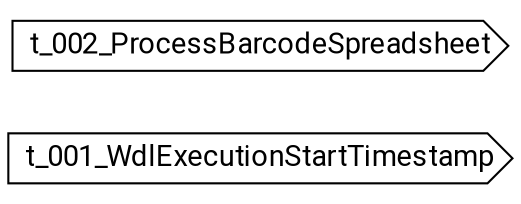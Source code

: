 // ProcessMalariaBarcodesDemo
digraph {
	compound=true rankdir=LR
	node [fontname=Roboto]
	edge [color="#00000080"]
	"call-t_001_WdlExecutionStartTimestamp" [label=t_001_WdlExecutionStartTimestamp shape=cds]
	"call-t_002_ProcessBarcodeSpreadsheet" [label=t_002_ProcessBarcodeSpreadsheet shape=cds]
}
